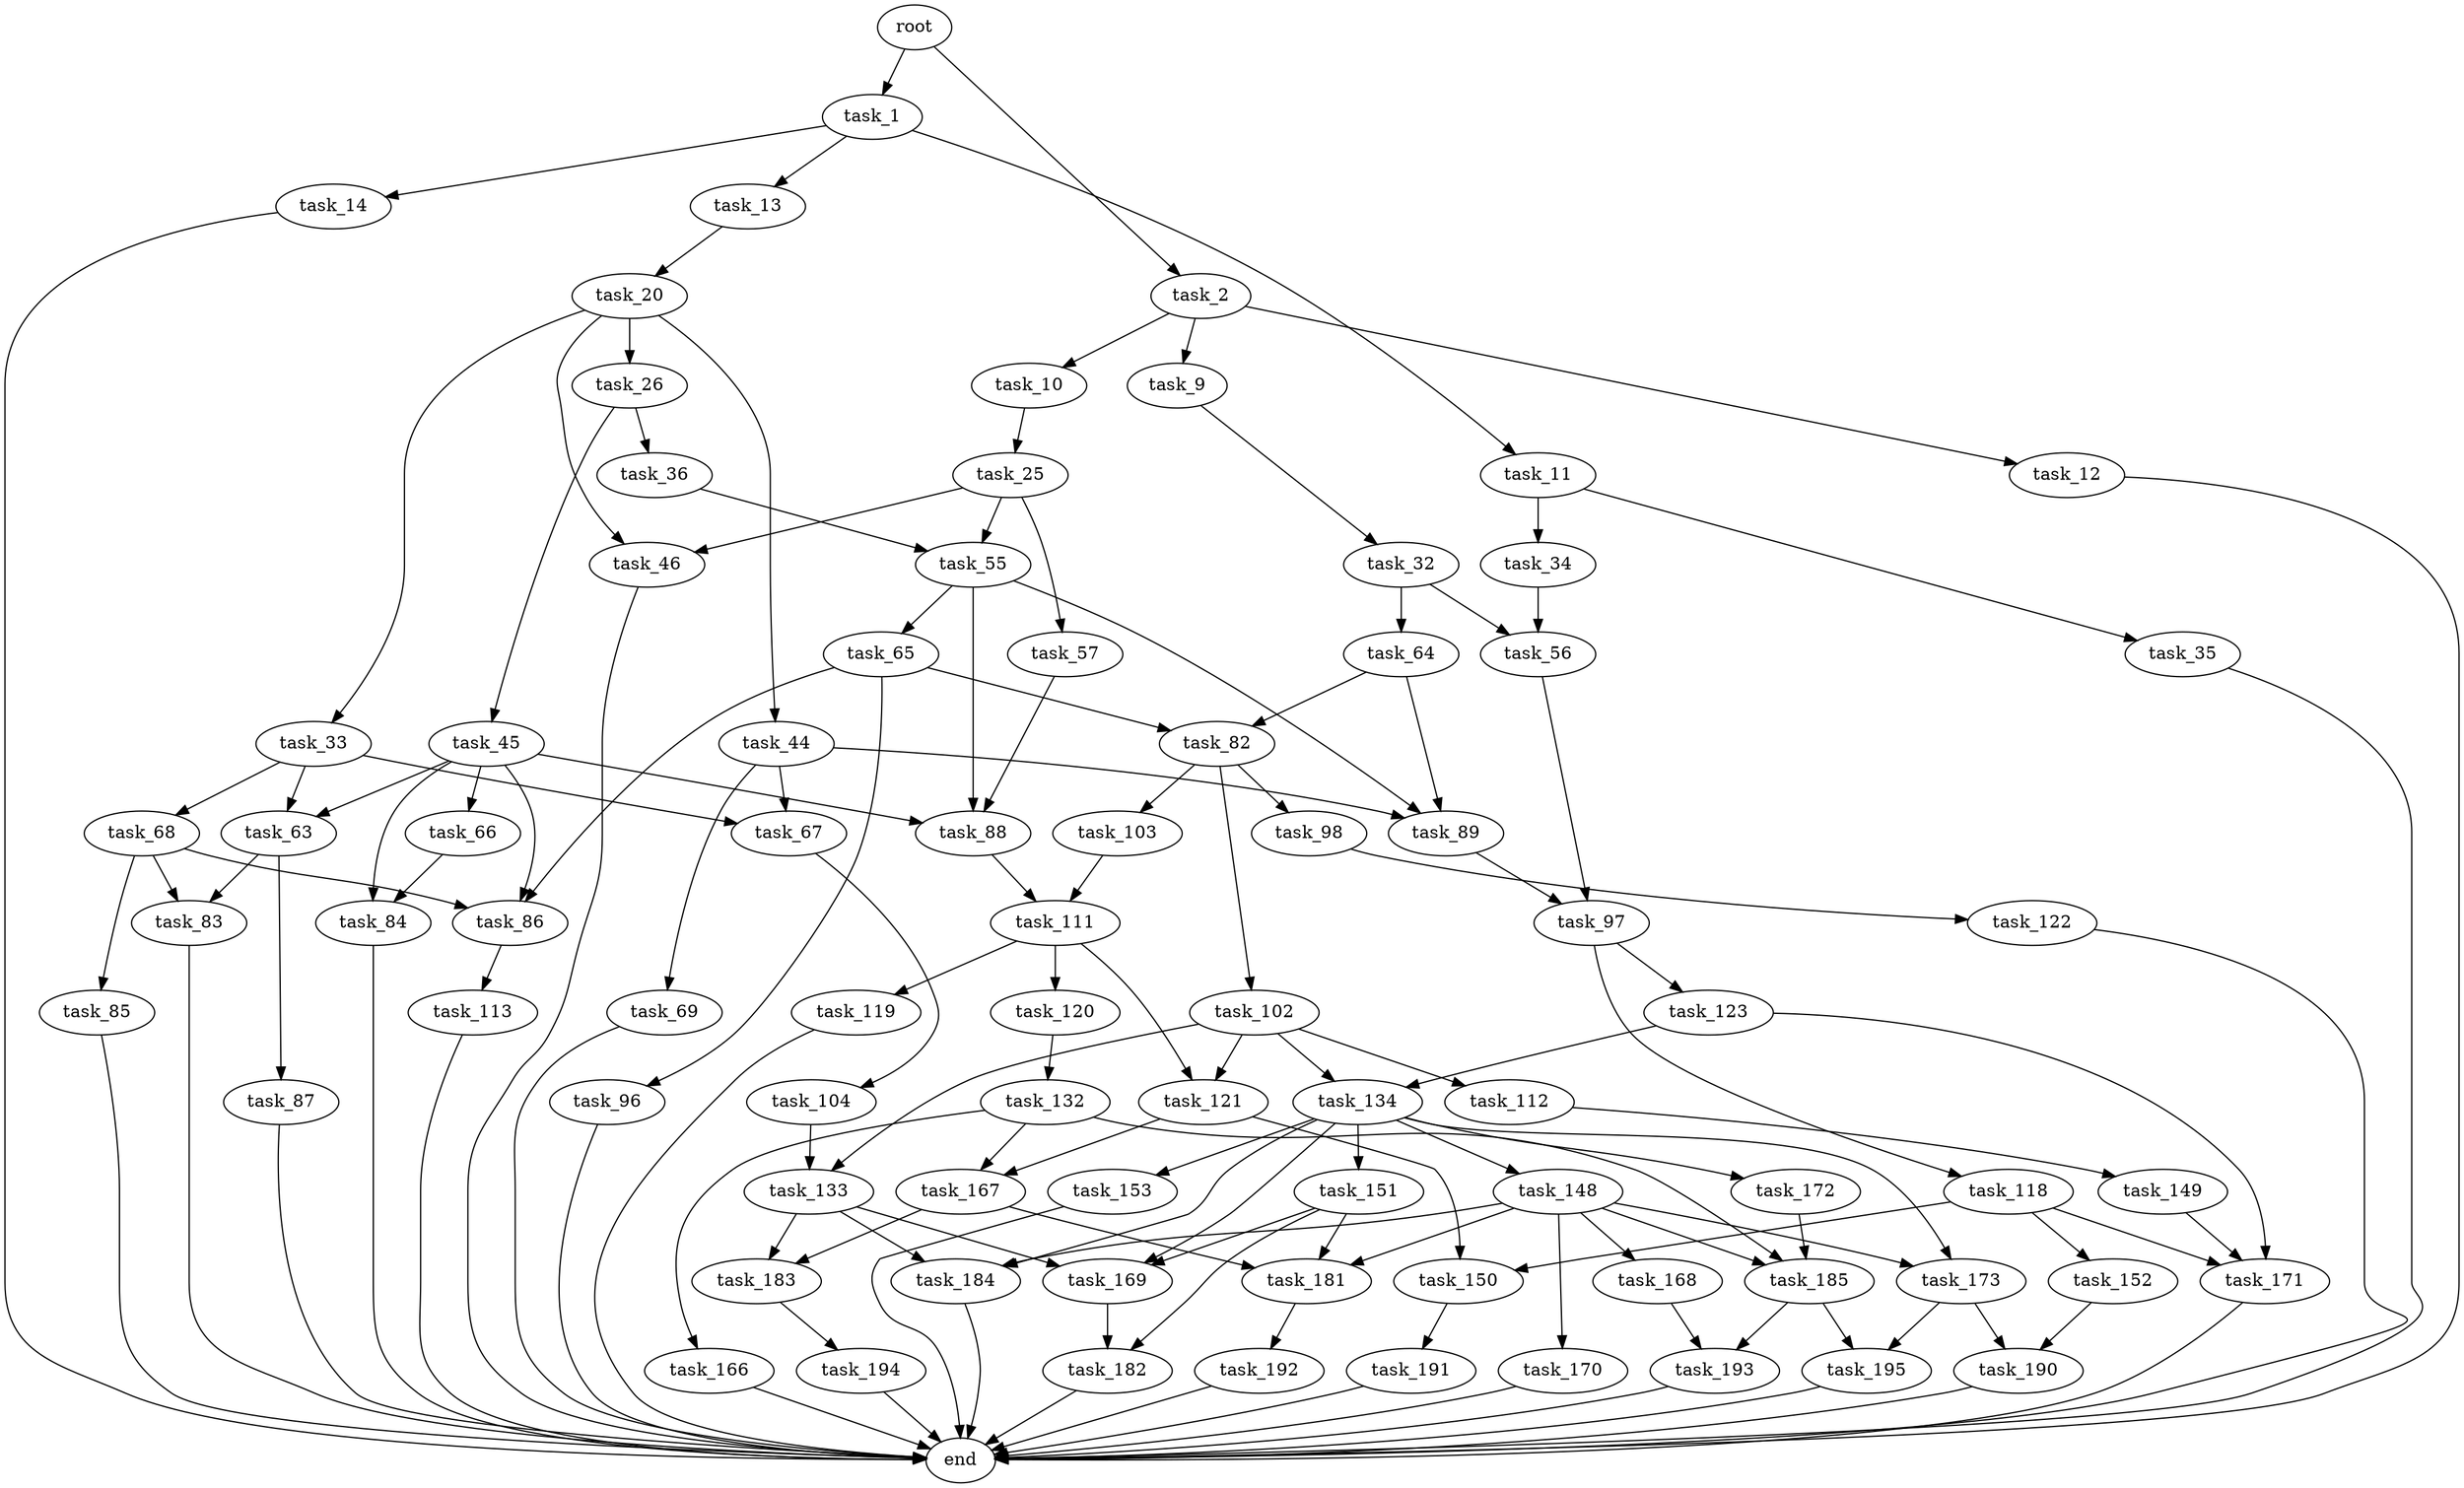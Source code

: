 digraph G {
  root [size="0.000000"];
  task_1 [size="631473109674.000000"];
  task_2 [size="782757789696.000000"];
  task_11 [size="28991029248.000000"];
  task_13 [size="28991029248.000000"];
  task_14 [size="93593022876.000000"];
  task_9 [size="549755813888.000000"];
  task_10 [size="228055966650.000000"];
  task_12 [size="153942919453.000000"];
  task_32 [size="125523989685.000000"];
  task_25 [size="825767959651.000000"];
  task_34 [size="1073741824000.000000"];
  task_35 [size="134217728000.000000"];
  end [size="0.000000"];
  task_20 [size="13378152792.000000"];
  task_26 [size="202910087193.000000"];
  task_33 [size="549755813888.000000"];
  task_44 [size="23823401282.000000"];
  task_46 [size="9230875957.000000"];
  task_55 [size="47465052475.000000"];
  task_57 [size="18083811844.000000"];
  task_36 [size="1073741824000.000000"];
  task_45 [size="68719476736.000000"];
  task_56 [size="782757789696.000000"];
  task_64 [size="9259318169.000000"];
  task_63 [size="4375885039.000000"];
  task_67 [size="6793058564.000000"];
  task_68 [size="14965822788.000000"];
  task_69 [size="782757789696.000000"];
  task_89 [size="22837287878.000000"];
  task_66 [size="338595325350.000000"];
  task_84 [size="8044790002.000000"];
  task_86 [size="549755813888.000000"];
  task_88 [size="81171280915.000000"];
  task_65 [size="14286961964.000000"];
  task_97 [size="368293445632.000000"];
  task_83 [size="722202263796.000000"];
  task_87 [size="6333039821.000000"];
  task_82 [size="368293445632.000000"];
  task_96 [size="1073741824000.000000"];
  task_104 [size="24511285478.000000"];
  task_85 [size="549755813888.000000"];
  task_98 [size="231928233984.000000"];
  task_102 [size="134217728000.000000"];
  task_103 [size="8715723971.000000"];
  task_113 [size="37364402100.000000"];
  task_111 [size="8589934592.000000"];
  task_118 [size="37763119068.000000"];
  task_123 [size="166178417772.000000"];
  task_122 [size="1073741824000.000000"];
  task_112 [size="14734111744.000000"];
  task_121 [size="8589934592.000000"];
  task_133 [size="46007390784.000000"];
  task_134 [size="23225804704.000000"];
  task_119 [size="105783087947.000000"];
  task_120 [size="23570796960.000000"];
  task_149 [size="6575811848.000000"];
  task_150 [size="1073741824000.000000"];
  task_152 [size="3733600928.000000"];
  task_171 [size="144708016336.000000"];
  task_132 [size="11615763380.000000"];
  task_167 [size="11728893068.000000"];
  task_166 [size="8589934592.000000"];
  task_185 [size="4818137770.000000"];
  task_169 [size="26546505556.000000"];
  task_183 [size="782757789696.000000"];
  task_184 [size="19035261191.000000"];
  task_148 [size="368293445632.000000"];
  task_151 [size="27947626592.000000"];
  task_153 [size="43114991946.000000"];
  task_172 [size="549755813888.000000"];
  task_173 [size="1073741824000.000000"];
  task_168 [size="74230907598.000000"];
  task_170 [size="782757789696.000000"];
  task_181 [size="289699965237.000000"];
  task_191 [size="8589934592.000000"];
  task_182 [size="498961496228.000000"];
  task_190 [size="470945111.000000"];
  task_193 [size="19368144996.000000"];
  task_195 [size="25303964636.000000"];
  task_192 [size="214795693561.000000"];
  task_194 [size="549755813888.000000"];

  root -> task_1 [size="1.000000"];
  root -> task_2 [size="1.000000"];
  task_1 -> task_11 [size="679477248.000000"];
  task_1 -> task_13 [size="679477248.000000"];
  task_1 -> task_14 [size="679477248.000000"];
  task_2 -> task_9 [size="679477248.000000"];
  task_2 -> task_10 [size="679477248.000000"];
  task_2 -> task_12 [size="679477248.000000"];
  task_11 -> task_34 [size="75497472.000000"];
  task_11 -> task_35 [size="75497472.000000"];
  task_13 -> task_20 [size="75497472.000000"];
  task_14 -> end [size="1.000000"];
  task_9 -> task_32 [size="536870912.000000"];
  task_10 -> task_25 [size="209715200.000000"];
  task_12 -> end [size="1.000000"];
  task_32 -> task_56 [size="411041792.000000"];
  task_32 -> task_64 [size="411041792.000000"];
  task_25 -> task_46 [size="838860800.000000"];
  task_25 -> task_55 [size="838860800.000000"];
  task_25 -> task_57 [size="838860800.000000"];
  task_34 -> task_56 [size="838860800.000000"];
  task_35 -> end [size="1.000000"];
  task_20 -> task_26 [size="209715200.000000"];
  task_20 -> task_33 [size="209715200.000000"];
  task_20 -> task_44 [size="209715200.000000"];
  task_20 -> task_46 [size="209715200.000000"];
  task_26 -> task_36 [size="209715200.000000"];
  task_26 -> task_45 [size="209715200.000000"];
  task_33 -> task_63 [size="536870912.000000"];
  task_33 -> task_67 [size="536870912.000000"];
  task_33 -> task_68 [size="536870912.000000"];
  task_44 -> task_67 [size="411041792.000000"];
  task_44 -> task_69 [size="411041792.000000"];
  task_44 -> task_89 [size="411041792.000000"];
  task_46 -> end [size="1.000000"];
  task_55 -> task_65 [size="75497472.000000"];
  task_55 -> task_88 [size="75497472.000000"];
  task_55 -> task_89 [size="75497472.000000"];
  task_57 -> task_88 [size="75497472.000000"];
  task_36 -> task_55 [size="838860800.000000"];
  task_45 -> task_63 [size="134217728.000000"];
  task_45 -> task_66 [size="134217728.000000"];
  task_45 -> task_84 [size="134217728.000000"];
  task_45 -> task_86 [size="134217728.000000"];
  task_45 -> task_88 [size="134217728.000000"];
  task_56 -> task_97 [size="679477248.000000"];
  task_64 -> task_82 [size="838860800.000000"];
  task_64 -> task_89 [size="838860800.000000"];
  task_63 -> task_83 [size="134217728.000000"];
  task_63 -> task_87 [size="134217728.000000"];
  task_67 -> task_104 [size="301989888.000000"];
  task_68 -> task_83 [size="301989888.000000"];
  task_68 -> task_85 [size="301989888.000000"];
  task_68 -> task_86 [size="301989888.000000"];
  task_69 -> end [size="1.000000"];
  task_89 -> task_97 [size="679477248.000000"];
  task_66 -> task_84 [size="301989888.000000"];
  task_84 -> end [size="1.000000"];
  task_86 -> task_113 [size="536870912.000000"];
  task_88 -> task_111 [size="75497472.000000"];
  task_65 -> task_82 [size="33554432.000000"];
  task_65 -> task_86 [size="33554432.000000"];
  task_65 -> task_96 [size="33554432.000000"];
  task_97 -> task_118 [size="411041792.000000"];
  task_97 -> task_123 [size="411041792.000000"];
  task_83 -> end [size="1.000000"];
  task_87 -> end [size="1.000000"];
  task_82 -> task_98 [size="411041792.000000"];
  task_82 -> task_102 [size="411041792.000000"];
  task_82 -> task_103 [size="411041792.000000"];
  task_96 -> end [size="1.000000"];
  task_104 -> task_133 [size="411041792.000000"];
  task_85 -> end [size="1.000000"];
  task_98 -> task_122 [size="301989888.000000"];
  task_102 -> task_112 [size="209715200.000000"];
  task_102 -> task_121 [size="209715200.000000"];
  task_102 -> task_133 [size="209715200.000000"];
  task_102 -> task_134 [size="209715200.000000"];
  task_103 -> task_111 [size="209715200.000000"];
  task_113 -> end [size="1.000000"];
  task_111 -> task_119 [size="33554432.000000"];
  task_111 -> task_120 [size="33554432.000000"];
  task_111 -> task_121 [size="33554432.000000"];
  task_118 -> task_150 [size="134217728.000000"];
  task_118 -> task_152 [size="134217728.000000"];
  task_118 -> task_171 [size="134217728.000000"];
  task_123 -> task_134 [size="134217728.000000"];
  task_123 -> task_171 [size="134217728.000000"];
  task_122 -> end [size="1.000000"];
  task_112 -> task_149 [size="33554432.000000"];
  task_121 -> task_150 [size="33554432.000000"];
  task_121 -> task_167 [size="33554432.000000"];
  task_133 -> task_169 [size="838860800.000000"];
  task_133 -> task_183 [size="838860800.000000"];
  task_133 -> task_184 [size="838860800.000000"];
  task_134 -> task_148 [size="536870912.000000"];
  task_134 -> task_151 [size="536870912.000000"];
  task_134 -> task_153 [size="536870912.000000"];
  task_134 -> task_169 [size="536870912.000000"];
  task_134 -> task_172 [size="536870912.000000"];
  task_134 -> task_173 [size="536870912.000000"];
  task_134 -> task_184 [size="536870912.000000"];
  task_119 -> end [size="1.000000"];
  task_120 -> task_132 [size="411041792.000000"];
  task_149 -> task_171 [size="536870912.000000"];
  task_150 -> task_191 [size="838860800.000000"];
  task_152 -> task_190 [size="209715200.000000"];
  task_171 -> end [size="1.000000"];
  task_132 -> task_166 [size="536870912.000000"];
  task_132 -> task_167 [size="536870912.000000"];
  task_132 -> task_185 [size="536870912.000000"];
  task_167 -> task_181 [size="209715200.000000"];
  task_167 -> task_183 [size="209715200.000000"];
  task_166 -> end [size="1.000000"];
  task_185 -> task_193 [size="134217728.000000"];
  task_185 -> task_195 [size="134217728.000000"];
  task_169 -> task_182 [size="536870912.000000"];
  task_183 -> task_194 [size="679477248.000000"];
  task_184 -> end [size="1.000000"];
  task_148 -> task_168 [size="411041792.000000"];
  task_148 -> task_170 [size="411041792.000000"];
  task_148 -> task_173 [size="411041792.000000"];
  task_148 -> task_181 [size="411041792.000000"];
  task_148 -> task_184 [size="411041792.000000"];
  task_148 -> task_185 [size="411041792.000000"];
  task_151 -> task_169 [size="536870912.000000"];
  task_151 -> task_181 [size="536870912.000000"];
  task_151 -> task_182 [size="536870912.000000"];
  task_153 -> end [size="1.000000"];
  task_172 -> task_185 [size="536870912.000000"];
  task_173 -> task_190 [size="838860800.000000"];
  task_173 -> task_195 [size="838860800.000000"];
  task_168 -> task_193 [size="75497472.000000"];
  task_170 -> end [size="1.000000"];
  task_181 -> task_192 [size="301989888.000000"];
  task_191 -> end [size="1.000000"];
  task_182 -> end [size="1.000000"];
  task_190 -> end [size="1.000000"];
  task_193 -> end [size="1.000000"];
  task_195 -> end [size="1.000000"];
  task_192 -> end [size="1.000000"];
  task_194 -> end [size="1.000000"];
}
